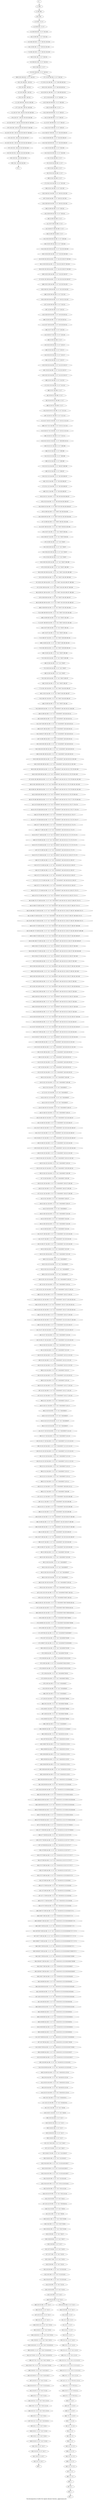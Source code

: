 digraph G {
graph [label="Tree-decomposition of width 6 for register allocator (function _sigprocmask_test)"]
0[label="0 | : "];
1[label="1 | 266 : "];
2[label="2 | 265 266 : "];
3[label="3 | 9 265 : 0 1 6 7 "];
4[label="4 | 9 264 265 : 0 1 6 7 "];
5[label="5 | 9 263 264 265 : 0 1 6 7 252 253 "];
6[label="6 | 9 262 263 265 : 0 1 6 7 250 251 252 253 "];
7[label="7 | 9 261 262 265 : 0 1 6 7 250 251 252 253 "];
8[label="8 | 9 260 261 265 : 0 1 6 7 250 251 "];
9[label="9 | 9 252 260 265 : 0 1 6 7 240 241 "];
10[label="10 | 252 259 260 : 240 241 "];
11[label="11 | 252 258 259 : 240 241 248 249 "];
12[label="12 | 252 257 258 : 240 241 244 245 248 249 "];
13[label="13 | 252 256 257 : 240 241 244 245 246 247 248 249 "];
14[label="14 | 252 255 256 : 240 241 244 245 246 247 248 249 "];
15[label="15 | 252 254 255 : 240 241 242 243 244 245 246 247 "];
16[label="16 | 252 253 254 : 240 241 242 243 244 245 "];
17[label="17 | 9 251 252 260 265 : 0 1 6 7 238 239 240 241 "];
18[label="18 | 9 250 251 260 265 : 0 1 6 7 238 239 240 241 "];
19[label="19 | 9 249 250 260 265 : 0 1 6 7 238 239 "];
20[label="20 | 9 248 249 260 265 : 0 1 6 7 236 237 "];
21[label="21 | 9 247 248 260 265 : 0 1 6 7 236 237 "];
22[label="22 | 9 246 247 260 265 : 0 1 6 7 234 235 236 237 "];
23[label="23 | 9 245 246 260 265 : 0 1 6 7 234 235 236 237 "];
24[label="24 | 9 244 245 260 265 : 0 1 6 7 234 235 "];
25[label="25 | 9 243 244 260 265 : 0 1 6 7 "];
26[label="26 | 9 242 243 244 260 : 0 1 6 7 "];
27[label="27 | 9 241 242 244 260 : 0 1 6 7 232 233 "];
28[label="28 | 9 240 241 244 260 : 0 1 6 7 230 231 232 233 "];
29[label="29 | 9 239 240 244 260 : 0 1 6 7 230 231 232 233 "];
30[label="30 | 9 238 239 244 260 : 0 1 6 7 230 231 "];
31[label="31 | 9 237 238 244 260 : 0 1 6 7 "];
32[label="32 | 9 236 237 238 244 260 : 0 1 6 7 "];
33[label="33 | 9 235 236 238 244 260 : 0 1 6 7 228 229 "];
34[label="34 | 9 234 235 238 244 260 : 0 1 6 7 224 225 228 229 "];
35[label="35 | 9 233 234 238 244 260 : 0 1 6 7 224 225 226 227 228 229 "];
36[label="36 | 9 232 233 238 244 260 : 0 1 6 7 224 225 226 227 228 229 "];
37[label="37 | 9 231 232 238 244 260 : 0 1 6 7 222 223 224 225 226 227 "];
38[label="38 | 9 230 231 238 244 260 : 0 1 6 7 222 223 224 225 "];
39[label="39 | 9 229 230 238 244 260 : 0 1 6 7 220 221 222 223 "];
40[label="40 | 9 228 229 244 260 : 0 1 6 7 218 219 220 221 "];
41[label="41 | 9 227 228 244 260 : 0 1 6 7 218 219 220 221 "];
42[label="42 | 9 226 227 244 260 : 0 1 6 7 218 219 "];
43[label="43 | 9 225 226 244 260 : 0 1 6 7 216 217 "];
44[label="44 | 9 224 225 244 260 : 0 1 6 7 216 217 "];
45[label="45 | 9 223 224 244 260 : 0 1 6 7 214 215 216 217 "];
46[label="46 | 9 222 223 244 260 : 0 1 6 7 214 215 216 217 "];
47[label="47 | 9 221 222 244 260 : 0 1 6 7 214 215 "];
48[label="48 | 9 220 221 244 260 : 0 1 6 7 "];
49[label="49 | 9 219 220 221 244 260 : 0 1 6 7 "];
50[label="50 | 9 218 219 221 244 260 : 0 1 6 7 212 213 "];
51[label="51 | 9 217 218 221 244 260 : 0 1 6 7 210 211 212 213 "];
52[label="52 | 9 216 217 221 244 260 : 0 1 6 7 210 211 212 213 "];
53[label="53 | 9 215 216 221 244 260 : 0 1 6 7 208 209 210 211 "];
54[label="54 | 9 214 215 244 260 : 0 1 6 7 208 209 "];
55[label="55 | 9 213 214 244 260 : 0 1 6 7 206 207 208 209 "];
56[label="56 | 9 212 213 244 260 : 0 1 6 7 202 203 206 207 "];
57[label="57 | 9 211 212 244 260 : 0 1 6 7 202 203 206 207 "];
58[label="58 | 9 210 211 244 260 : 0 1 6 7 202 203 204 205 206 207 "];
59[label="59 | 9 209 210 244 260 : 0 1 6 7 86 87 202 203 204 205 206 207 "];
60[label="60 | 9 208 209 244 260 : 0 1 6 7 86 87 200 201 202 203 204 205 "];
61[label="61 | 9 207 208 244 260 : 0 1 6 7 16 17 86 87 200 201 202 203 "];
62[label="62 | 9 206 207 244 260 : 0 1 6 7 16 17 86 87 200 201 "];
63[label="63 | 9 205 206 244 260 : 0 1 6 7 16 17 86 87 "];
64[label="64 | 9 204 205 206 244 260 : 0 1 6 7 16 17 86 87 "];
65[label="65 | 9 203 204 206 244 260 : 0 1 6 7 16 17 86 87 198 199 "];
66[label="66 | 9 202 203 206 244 260 : 0 1 6 7 16 17 86 87 194 195 198 199 "];
67[label="67 | 9 201 202 206 244 260 : 0 1 6 7 16 17 86 87 194 195 196 197 198 199 "];
68[label="68 | 9 200 201 206 244 260 : 0 1 6 7 16 17 86 87 194 195 196 197 198 199 "];
69[label="69 | 9 199 200 206 244 260 : 0 1 6 7 16 17 86 87 192 193 194 195 196 197 "];
70[label="70 | 9 198 199 206 244 260 : 0 1 6 7 16 17 86 87 192 193 194 195 "];
71[label="71 | 9 197 198 206 244 260 : 0 1 6 7 16 17 86 87 190 191 192 193 "];
72[label="72 | 9 196 197 244 260 : 0 1 6 7 16 17 86 87 188 189 190 191 "];
73[label="73 | 9 195 196 244 260 : 0 1 6 7 16 17 86 87 188 189 190 191 "];
74[label="74 | 9 194 195 244 260 : 0 1 6 7 16 17 86 87 188 189 "];
75[label="75 | 9 193 194 244 260 : 0 1 6 7 16 17 86 87 "];
76[label="76 | 9 192 193 244 260 : 0 1 6 7 16 17 86 87 186 187 "];
77[label="77 | 9 191 192 244 260 : 0 1 6 7 16 17 86 87 184 185 186 187 "];
78[label="78 | 9 190 191 244 260 : 0 1 6 7 16 17 86 87 184 185 186 187 "];
79[label="79 | 9 189 190 244 260 : 0 1 6 7 16 17 48 49 86 87 148 149 150 151 184 185 "];
80[label="80 | 9 188 189 244 260 : 0 1 6 7 16 17 48 49 86 87 148 149 150 151 "];
81[label="81 | 9 187 188 189 244 260 : 0 1 6 7 16 17 48 49 86 87 148 149 150 151 "];
82[label="82 | 9 186 187 189 244 260 : 0 1 6 7 16 17 48 49 86 87 148 149 150 151 "];
83[label="83 | 9 185 186 189 244 260 : 0 1 6 7 16 17 48 49 86 87 148 149 150 151 "];
84[label="84 | 9 184 185 186 189 244 260 : 0 1 6 7 16 17 48 49 86 87 148 149 150 151 "];
85[label="85 | 9 183 184 186 189 244 260 : 0 1 6 7 16 17 48 49 86 87 148 149 150 151 182 183 "];
86[label="86 | 9 182 183 186 189 244 260 : 0 1 6 7 16 17 48 49 86 87 148 149 150 151 178 179 182 183 "];
87[label="87 | 9 181 182 186 189 244 260 : 0 1 6 7 16 17 48 49 86 87 148 149 150 151 178 179 180 181 182 183 "];
88[label="88 | 9 180 181 186 189 244 260 : 0 1 6 7 16 17 48 49 86 87 148 149 150 151 178 179 180 181 182 183 "];
89[label="89 | 9 179 180 186 189 244 260 : 0 1 6 7 16 17 48 49 86 87 148 149 150 151 176 177 178 179 180 181 "];
90[label="90 | 9 178 179 186 189 244 260 : 0 1 6 7 16 17 48 49 86 87 148 149 150 151 176 177 178 179 "];
91[label="91 | 9 177 178 186 189 244 260 : 0 1 6 7 16 17 48 49 86 87 148 149 150 151 174 175 176 177 "];
92[label="92 | 9 176 177 189 244 260 : 0 1 6 7 16 17 48 49 86 87 148 149 150 151 172 173 174 175 "];
93[label="93 | 9 175 176 189 244 260 : 0 1 6 7 16 17 48 49 86 87 148 149 150 151 172 173 174 175 "];
94[label="94 | 9 174 175 189 244 260 : 0 1 6 7 16 17 48 49 86 87 148 149 150 151 156 157 172 173 "];
95[label="95 | 9 173 174 189 244 260 : 0 1 6 7 16 17 48 49 86 87 148 149 150 151 156 157 "];
96[label="96 | 9 172 173 189 244 260 : 0 1 6 7 16 17 48 49 86 87 148 149 150 151 156 157 "];
97[label="97 | 9 171 172 173 189 244 260 : 0 1 6 7 16 17 48 49 86 87 148 149 150 151 156 157 "];
98[label="98 | 9 170 171 173 189 244 260 : 0 1 6 7 16 17 48 49 86 87 148 149 150 151 156 157 170 171 "];
99[label="99 | 9 169 170 173 189 244 260 : 0 1 6 7 16 17 48 49 86 87 148 149 150 151 156 157 166 167 170 171 "];
100[label="100 | 9 168 169 173 189 244 260 : 0 1 6 7 16 17 48 49 86 87 148 149 150 151 156 157 166 167 168 169 170 171 "];
101[label="101 | 9 167 168 173 189 244 260 : 0 1 6 7 16 17 48 49 86 87 148 149 150 151 156 157 166 167 168 169 170 171 "];
102[label="102 | 9 166 167 173 189 244 260 : 0 1 6 7 16 17 48 49 86 87 148 149 150 151 156 157 164 165 166 167 168 169 "];
103[label="103 | 9 165 166 173 189 244 260 : 0 1 6 7 16 17 48 49 86 87 148 149 150 151 156 157 164 165 166 167 "];
104[label="104 | 9 164 165 173 189 244 260 : 0 1 6 7 16 17 48 49 86 87 148 149 150 151 156 157 162 163 164 165 "];
105[label="105 | 9 163 164 189 244 260 : 0 1 6 7 16 17 48 49 86 87 148 149 150 151 156 157 160 161 162 163 "];
106[label="106 | 9 162 163 189 244 260 : 0 1 6 7 16 17 48 49 86 87 148 149 150 151 156 157 160 161 162 163 "];
107[label="107 | 9 161 162 189 244 260 : 0 1 6 7 16 17 48 49 86 87 148 149 150 151 156 157 158 159 160 161 "];
108[label="108 | 9 160 161 189 244 260 : 0 1 6 7 16 17 48 49 86 87 148 149 150 151 156 157 158 159 "];
109[label="109 | 9 159 160 189 244 260 : 0 1 6 7 16 17 48 49 86 87 148 149 150 151 156 157 158 159 "];
110[label="110 | 9 158 159 189 244 260 : 0 1 6 7 16 17 48 49 86 87 148 149 150 151 154 155 156 157 158 159 "];
111[label="111 | 9 157 158 189 244 260 : 0 1 6 7 16 17 48 49 86 87 148 149 150 151 152 153 154 155 156 157 "];
112[label="112 | 9 156 157 189 244 260 : 0 1 6 7 16 17 48 49 86 87 148 149 150 151 152 153 154 155 "];
113[label="113 | 9 155 156 189 244 260 : 0 1 6 7 16 17 48 49 86 87 148 149 150 151 152 153 "];
114[label="114 | 9 154 155 244 260 : 0 1 6 7 16 17 48 49 86 87 148 149 150 151 "];
115[label="115 | 9 153 154 244 260 : 0 1 6 7 16 17 48 49 86 87 148 149 150 151 "];
116[label="116 | 9 152 153 244 260 : 0 1 6 7 16 17 48 49 86 87 148 149 "];
117[label="117 | 9 151 152 244 260 : 0 1 6 7 16 17 48 49 86 87 "];
118[label="118 | 9 150 151 152 244 260 : 0 1 6 7 16 17 48 49 86 87 "];
119[label="119 | 9 149 150 152 244 260 : 0 1 6 7 16 17 48 49 86 87 146 147 "];
120[label="120 | 9 148 149 152 244 260 : 0 1 6 7 16 17 48 49 86 87 142 143 146 147 "];
121[label="121 | 9 147 148 152 244 260 : 0 1 6 7 16 17 48 49 86 87 142 143 144 145 146 147 "];
122[label="122 | 9 146 147 152 244 260 : 0 1 6 7 16 17 48 49 86 87 142 143 144 145 146 147 "];
123[label="123 | 9 145 146 152 244 260 : 0 1 6 7 16 17 48 49 86 87 140 141 142 143 144 145 "];
124[label="124 | 9 144 145 152 244 260 : 0 1 6 7 16 17 48 49 86 87 140 141 142 143 "];
125[label="125 | 9 143 144 152 244 260 : 0 1 6 7 16 17 48 49 86 87 138 139 140 141 "];
126[label="126 | 9 142 143 244 260 : 0 1 6 7 16 17 48 49 86 87 136 137 138 139 "];
127[label="127 | 9 141 142 244 260 : 0 1 6 7 16 17 48 49 86 87 136 137 138 139 "];
128[label="128 | 9 140 141 244 260 : 0 1 6 7 16 17 48 49 86 87 136 137 "];
129[label="129 | 9 139 140 244 260 : 0 1 6 7 16 17 48 49 86 87 134 135 "];
130[label="130 | 9 138 139 244 260 : 0 1 6 7 16 17 48 49 86 87 134 135 "];
131[label="131 | 9 137 138 244 260 : 0 1 6 7 16 17 48 49 86 87 132 133 134 135 "];
132[label="132 | 9 136 137 244 260 : 0 1 6 7 16 17 48 49 86 87 132 133 134 135 "];
133[label="133 | 9 135 136 244 260 : 0 1 6 7 16 17 48 49 86 87 132 133 "];
134[label="134 | 9 134 135 244 260 : 0 1 6 7 16 17 48 49 86 87 "];
135[label="135 | 9 133 134 135 244 260 : 0 1 6 7 16 17 48 49 86 87 "];
136[label="136 | 9 132 133 135 244 260 : 0 1 6 7 16 17 48 49 86 87 130 131 "];
137[label="137 | 9 131 132 135 244 260 : 0 1 6 7 16 17 48 49 86 87 126 127 130 131 "];
138[label="138 | 9 130 131 135 244 260 : 0 1 6 7 16 17 48 49 86 87 126 127 128 129 130 131 "];
139[label="139 | 9 129 130 135 244 260 : 0 1 6 7 16 17 48 49 86 87 126 127 128 129 130 131 "];
140[label="140 | 9 128 129 135 244 260 : 0 1 6 7 16 17 48 49 86 87 124 125 126 127 128 129 "];
141[label="141 | 9 127 128 135 244 260 : 0 1 6 7 16 17 48 49 86 87 124 125 126 127 "];
142[label="142 | 9 126 127 135 244 260 : 0 1 6 7 16 17 48 49 86 87 122 123 124 125 "];
143[label="143 | 9 125 126 244 260 : 0 1 6 7 16 17 48 49 86 87 120 121 122 123 "];
144[label="144 | 9 124 125 244 260 : 0 1 6 7 16 17 48 49 86 87 120 121 122 123 "];
145[label="145 | 9 123 124 244 260 : 0 1 6 7 16 17 48 49 86 87 118 119 120 121 "];
146[label="146 | 9 122 123 244 260 : 0 1 6 7 16 17 48 49 86 87 116 117 118 119 "];
147[label="147 | 9 121 122 244 260 : 0 1 6 7 16 17 48 49 86 87 116 117 118 119 "];
148[label="148 | 9 120 121 244 260 : 0 1 6 7 16 17 48 49 86 87 116 117 "];
149[label="149 | 9 119 120 244 260 : 0 1 6 7 16 17 48 49 86 87 "];
150[label="150 | 9 118 119 120 244 260 : 0 1 6 7 16 17 48 49 86 87 "];
151[label="151 | 9 117 118 120 244 260 : 0 1 6 7 16 17 48 49 86 87 114 115 "];
152[label="152 | 9 116 117 120 244 260 : 0 1 6 7 16 17 48 49 86 87 112 113 114 115 "];
153[label="153 | 9 115 116 120 244 260 : 0 1 6 7 16 17 48 49 86 87 112 113 114 115 "];
154[label="154 | 9 114 115 120 244 260 : 0 1 6 7 16 17 48 49 86 87 110 111 112 113 "];
155[label="155 | 9 113 114 244 260 : 0 1 6 7 16 17 48 49 86 87 110 111 "];
156[label="156 | 9 112 113 244 260 : 0 1 6 7 16 17 48 49 86 87 108 109 110 111 "];
157[label="157 | 9 111 112 244 260 : 0 1 6 7 16 17 48 49 86 87 104 105 108 109 "];
158[label="158 | 9 110 111 244 260 : 0 1 6 7 16 17 48 49 86 87 104 105 108 109 "];
159[label="159 | 9 109 110 244 260 : 0 1 6 7 16 17 48 49 86 87 104 105 106 107 108 109 "];
160[label="160 | 9 108 109 244 260 : 0 1 6 7 16 17 48 49 86 87 104 105 106 107 108 109 "];
161[label="161 | 9 107 108 244 260 : 0 1 6 7 16 17 48 49 86 87 102 103 104 105 106 107 "];
162[label="162 | 9 106 107 244 260 : 0 1 6 7 16 17 48 49 86 87 102 103 104 105 "];
163[label="163 | 9 105 106 244 260 : 0 1 6 7 16 17 48 49 86 87 102 103 "];
164[label="164 | 9 104 105 244 260 : 0 1 6 7 16 17 48 49 86 87 "];
165[label="165 | 9 103 104 105 244 260 : 0 1 6 7 16 17 48 49 86 87 "];
166[label="166 | 9 102 103 105 244 260 : 0 1 6 7 16 17 48 49 86 87 100 101 "];
167[label="167 | 9 101 102 105 244 260 : 0 1 6 7 16 17 48 49 86 87 96 97 100 101 "];
168[label="168 | 9 100 101 105 244 260 : 0 1 6 7 16 17 48 49 86 87 96 97 98 99 100 101 "];
169[label="169 | 9 99 100 105 244 260 : 0 1 6 7 16 17 48 49 86 87 96 97 98 99 100 101 "];
170[label="170 | 9 98 99 105 244 260 : 0 1 6 7 16 17 48 49 86 87 94 95 96 97 98 99 "];
171[label="171 | 9 97 98 105 244 260 : 0 1 6 7 16 17 48 49 86 87 94 95 96 97 "];
172[label="172 | 9 96 97 105 244 260 : 0 1 6 7 16 17 48 49 86 87 92 93 94 95 "];
173[label="173 | 9 95 96 244 260 : 0 1 6 7 16 17 48 49 86 87 90 91 92 93 "];
174[label="174 | 9 94 95 244 260 : 0 1 6 7 16 17 48 49 86 87 90 91 92 93 "];
175[label="175 | 9 93 94 244 260 : 0 1 6 7 16 17 48 49 86 87 90 91 "];
176[label="176 | 9 92 93 244 260 : 0 1 6 7 16 17 48 49 86 87 "];
177[label="177 | 9 91 92 244 260 : 0 1 6 7 16 17 48 49 86 87 88 89 "];
178[label="178 | 9 90 91 244 260 : 0 1 6 7 16 17 48 49 86 87 88 89 "];
179[label="179 | 9 89 90 244 260 : 0 1 6 7 16 17 48 49 86 87 88 89 "];
180[label="180 | 9 88 89 244 260 : 0 1 6 7 16 17 48 49 50 51 52 53 86 87 "];
181[label="181 | 9 87 88 244 260 : 0 1 6 7 16 17 48 49 50 51 52 53 "];
182[label="182 | 9 86 87 88 244 260 : 0 1 6 7 16 17 48 49 50 51 52 53 "];
183[label="183 | 9 85 86 88 244 260 : 0 1 6 7 16 17 48 49 50 51 52 53 "];
184[label="184 | 9 84 85 88 244 260 : 0 1 6 7 16 17 48 49 50 51 52 53 "];
185[label="185 | 9 83 84 85 88 244 260 : 0 1 6 7 16 17 48 49 50 51 52 53 "];
186[label="186 | 9 82 83 85 88 244 260 : 0 1 6 7 16 17 48 49 50 51 52 53 84 85 "];
187[label="187 | 9 81 82 85 88 244 260 : 0 1 6 7 16 17 48 49 50 51 52 53 80 81 84 85 "];
188[label="188 | 9 80 81 85 88 244 260 : 0 1 6 7 16 17 48 49 50 51 52 53 80 81 82 83 84 85 "];
189[label="189 | 9 79 80 85 88 244 260 : 0 1 6 7 16 17 48 49 50 51 52 53 80 81 82 83 84 85 "];
190[label="190 | 9 78 79 85 88 244 260 : 0 1 6 7 16 17 48 49 50 51 52 53 78 79 80 81 82 83 "];
191[label="191 | 9 77 78 85 88 244 260 : 0 1 6 7 16 17 48 49 50 51 52 53 78 79 80 81 "];
192[label="192 | 9 76 77 85 88 244 260 : 0 1 6 7 16 17 48 49 50 51 52 53 76 77 78 79 "];
193[label="193 | 9 75 76 88 244 260 : 0 1 6 7 16 17 48 49 50 51 52 53 74 75 76 77 "];
194[label="194 | 9 74 75 88 244 260 : 0 1 6 7 16 17 48 49 50 51 52 53 74 75 76 77 "];
195[label="195 | 9 73 74 88 244 260 : 0 1 6 7 16 17 48 49 50 51 52 53 58 59 74 75 "];
196[label="196 | 9 72 73 88 244 260 : 0 1 6 7 16 17 48 49 50 51 52 53 58 59 "];
197[label="197 | 9 71 72 88 244 260 : 0 1 6 7 16 17 48 49 50 51 52 53 58 59 "];
198[label="198 | 9 70 71 72 88 244 260 : 0 1 6 7 16 17 48 49 50 51 52 53 58 59 "];
199[label="199 | 9 69 70 72 88 244 260 : 0 1 6 7 16 17 48 49 50 51 52 53 58 59 72 73 "];
200[label="200 | 9 68 69 72 88 244 260 : 0 1 6 7 16 17 48 49 50 51 52 53 58 59 68 69 72 73 "];
201[label="201 | 9 67 68 72 88 244 260 : 0 1 6 7 16 17 48 49 50 51 52 53 58 59 68 69 70 71 72 73 "];
202[label="202 | 9 66 67 72 88 244 260 : 0 1 6 7 16 17 48 49 50 51 52 53 58 59 68 69 70 71 72 73 "];
203[label="203 | 9 65 66 72 88 244 260 : 0 1 6 7 16 17 48 49 50 51 52 53 58 59 66 67 68 69 70 71 "];
204[label="204 | 9 64 65 72 88 244 260 : 0 1 6 7 16 17 48 49 50 51 52 53 58 59 66 67 68 69 "];
205[label="205 | 9 63 64 72 88 244 260 : 0 1 6 7 16 17 48 49 50 51 52 53 58 59 64 65 66 67 "];
206[label="206 | 9 62 63 88 244 260 : 0 1 6 7 16 17 48 49 50 51 52 53 58 59 62 63 64 65 "];
207[label="207 | 9 61 62 88 244 260 : 0 1 6 7 16 17 48 49 50 51 52 53 58 59 62 63 64 65 "];
208[label="208 | 9 60 61 88 244 260 : 0 1 6 7 16 17 48 49 50 51 52 53 58 59 60 61 62 63 "];
209[label="209 | 9 59 60 88 244 260 : 0 1 6 7 16 17 48 49 50 51 52 53 58 59 60 61 "];
210[label="210 | 9 58 59 88 244 260 : 0 1 6 7 16 17 48 49 50 51 52 53 58 59 60 61 "];
211[label="211 | 9 57 58 88 244 260 : 0 1 6 7 16 17 48 49 50 51 52 53 56 57 58 59 60 61 "];
212[label="212 | 9 56 57 88 244 260 : 0 1 6 7 16 17 48 49 50 51 52 53 54 55 56 57 58 59 "];
213[label="213 | 9 55 56 88 244 260 : 0 1 6 7 16 17 48 49 50 51 52 53 54 55 56 57 "];
214[label="214 | 9 54 55 88 244 260 : 0 1 6 7 16 17 48 49 50 51 52 53 54 55 "];
215[label="215 | 9 53 54 244 260 : 0 1 6 7 16 17 48 49 50 51 52 53 "];
216[label="216 | 9 52 53 244 260 : 0 1 6 7 16 17 48 49 50 51 52 53 "];
217[label="217 | 9 51 52 244 260 : 0 1 6 7 16 17 48 49 50 51 "];
218[label="218 | 9 50 51 244 260 : 0 1 6 7 16 17 48 49 "];
219[label="219 | 9 49 50 244 260 : 0 1 6 7 16 17 "];
220[label="220 | 9 48 49 50 260 : 0 1 6 7 16 17 "];
221[label="221 | 9 47 48 50 260 : 0 1 6 7 16 17 46 47 "];
222[label="222 | 9 46 47 50 260 : 0 1 6 7 16 17 42 43 46 47 "];
223[label="223 | 9 45 46 50 260 : 0 1 6 7 16 17 42 43 44 45 46 47 "];
224[label="224 | 9 44 45 50 260 : 0 1 6 7 16 17 42 43 44 45 46 47 "];
225[label="225 | 9 43 44 50 260 : 0 1 6 7 16 17 40 41 42 43 44 45 "];
226[label="226 | 9 42 43 50 260 : 0 1 6 7 16 17 40 41 42 43 "];
227[label="227 | 9 41 42 50 260 : 0 1 6 7 16 17 38 39 40 41 "];
228[label="228 | 9 40 41 260 : 0 1 6 7 16 17 36 37 38 39 "];
229[label="229 | 9 39 40 260 : 0 1 6 7 16 17 36 37 38 39 "];
230[label="230 | 9 38 39 260 : 0 1 6 7 16 17 36 37 "];
231[label="231 | 9 37 38 260 : 0 1 6 7 16 17 34 35 "];
232[label="232 | 9 36 37 260 : 0 1 6 7 16 17 34 35 "];
233[label="233 | 9 35 36 260 : 0 1 6 7 16 17 32 33 34 35 "];
234[label="234 | 9 34 35 260 : 0 1 6 7 16 17 32 33 34 35 "];
235[label="235 | 9 33 34 260 : 0 1 6 7 16 17 32 33 "];
236[label="236 | 9 32 33 260 : 0 1 6 7 16 17 "];
237[label="237 | 9 31 32 33 : 0 1 6 7 16 17 "];
238[label="238 | 9 30 31 33 : 0 1 6 7 16 17 30 31 "];
239[label="239 | 9 29 30 33 : 0 1 6 7 16 17 26 27 30 31 "];
240[label="240 | 9 28 29 33 : 0 1 6 7 16 17 26 27 28 29 30 31 "];
241[label="241 | 9 27 28 33 : 0 1 6 7 16 17 26 27 28 29 30 31 "];
242[label="242 | 9 26 27 33 : 0 1 6 7 16 17 24 25 26 27 28 29 "];
243[label="243 | 9 25 26 33 : 0 1 6 7 16 17 24 25 26 27 "];
244[label="244 | 9 24 25 33 : 0 1 6 7 16 17 22 23 24 25 "];
245[label="245 | 9 23 24 : 0 1 6 7 16 17 20 21 22 23 "];
246[label="246 | 9 22 23 : 0 1 6 7 16 17 20 21 22 23 "];
247[label="247 | 9 21 22 : 0 1 6 7 16 17 18 19 20 21 "];
248[label="248 | 9 20 21 : 0 1 6 7 16 17 18 19 "];
249[label="249 | 9 19 20 : 0 1 6 7 16 17 18 19 "];
250[label="250 | 9 18 19 : 0 1 6 7 16 17 "];
251[label="251 | 9 17 260 : 0 1 6 7 "];
252[label="252 | 9 16 17 : 0 1 6 7 "];
253[label="253 | 9 15 16 : 0 1 6 7 14 15 "];
254[label="254 | 9 14 15 : 0 1 6 7 10 11 14 15 "];
255[label="255 | 9 13 14 : 0 1 6 7 10 11 12 13 14 15 "];
256[label="256 | 9 12 13 : 0 1 6 7 10 11 12 13 14 15 "];
257[label="257 | 9 11 12 : 0 1 6 7 8 9 10 11 12 13 "];
258[label="258 | 9 10 11 : 0 1 6 7 8 9 10 11 "];
259[label="259 | 8 9 : 0 1 4 5 6 7 "];
260[label="260 | 7 8 : 0 1 4 5 6 7 "];
261[label="261 | 6 7 : 0 1 4 5 "];
262[label="262 | 5 6 : 0 1 "];
263[label="263 | 4 5 : 0 1 2 3 "];
264[label="264 | 3 4 : 0 1 2 3 "];
265[label="265 | 2 3 : 0 1 2 3 "];
266[label="266 | 1 2 : 0 1 "];
267[label="267 | 0 1 : "];
268[label="268 | 9 252 260 265 : 0 1 6 7 240 241 "];
269[label="269 | 9 32 33 260 : 0 1 6 7 16 17 "];
270[label="270 | 9 32 33 260 : 0 1 6 7 16 17 "];
271[label="271 | 9 252 260 265 : 0 1 6 7 240 241 "];
272[label="272 | : "];
273[label="273 | 252 254 : 240 241 242 243 244 245 "];
274[label="274 | 252 255 : 240 241 244 245 246 247 "];
275[label="275 | 252 256 : 240 241 244 245 246 247 248 249 "];
276[label="276 | 252 257 : 240 241 244 245 248 249 "];
277[label="277 | 252 258 : 240 241 248 249 "];
278[label="278 | 252 259 : 240 241 "];
279[label="279 | 252 260 : 240 241 "];
280[label="280 | : "];
281[label="281 | 9 19 : 0 1 6 7 16 17 "];
282[label="282 | 9 20 : 0 1 6 7 16 17 18 19 "];
283[label="283 | 9 21 : 0 1 6 7 16 17 18 19 "];
284[label="284 | 9 22 : 0 1 6 7 16 17 20 21 "];
285[label="285 | 9 23 : 0 1 6 7 16 17 20 21 22 23 "];
286[label="286 | 9 24 : 0 1 6 7 16 17 22 23 "];
287[label="287 | 9 25 33 : 0 1 6 7 16 17 24 25 "];
288[label="288 | 9 26 33 : 0 1 6 7 16 17 24 25 26 27 "];
289[label="289 | 9 27 33 : 0 1 6 7 16 17 26 27 28 29 "];
290[label="290 | 9 28 33 : 0 1 6 7 16 17 26 27 28 29 30 31 "];
291[label="291 | 9 29 33 : 0 1 6 7 16 17 26 27 30 31 "];
292[label="292 | 9 30 33 : 0 1 6 7 16 17 30 31 "];
293[label="293 | 9 31 33 : 0 1 6 7 16 17 "];
294[label="294 | 9 32 33 : 0 1 6 7 16 17 "];
295[label="295 | : "];
296[label="296 | 1 : "];
297[label="297 | 2 : 0 1 "];
298[label="298 | 3 : 0 1 2 3 "];
299[label="299 | 4 : 0 1 2 3 "];
300[label="300 | 5 : 0 1 "];
301[label="301 | 6 : 0 1 "];
302[label="302 | 7 : 0 1 4 5 "];
303[label="303 | 8 : 0 1 4 5 6 7 "];
304[label="304 | 9 : 0 1 6 7 "];
305[label="305 | 9 11 : 0 1 6 7 8 9 10 11 "];
306[label="306 | 9 12 : 0 1 6 7 10 11 12 13 "];
307[label="307 | 9 13 : 0 1 6 7 10 11 12 13 14 15 "];
308[label="308 | 9 14 : 0 1 6 7 10 11 14 15 "];
309[label="309 | 9 15 : 0 1 6 7 14 15 "];
310[label="310 | 9 16 : 0 1 6 7 "];
311[label="311 | 9 17 : 0 1 6 7 "];
312[label="312 | 9 260 : 0 1 6 7 "];
313[label="313 | 9 33 260 : 0 1 6 7 16 17 "];
314[label="314 | 9 34 260 : 0 1 6 7 16 17 32 33 "];
315[label="315 | 9 35 260 : 0 1 6 7 16 17 32 33 34 35 "];
316[label="316 | 9 36 260 : 0 1 6 7 16 17 34 35 "];
317[label="317 | 9 37 260 : 0 1 6 7 16 17 34 35 "];
318[label="318 | 9 38 260 : 0 1 6 7 16 17 "];
319[label="319 | 9 39 260 : 0 1 6 7 16 17 36 37 "];
320[label="320 | 9 40 260 : 0 1 6 7 16 17 36 37 38 39 "];
321[label="321 | 9 41 260 : 0 1 6 7 16 17 38 39 "];
322[label="322 | 9 42 50 260 : 0 1 6 7 16 17 40 41 "];
323[label="323 | 9 43 50 260 : 0 1 6 7 16 17 40 41 42 43 "];
324[label="324 | 9 44 50 260 : 0 1 6 7 16 17 42 43 44 45 "];
325[label="325 | 9 45 50 260 : 0 1 6 7 16 17 42 43 44 45 46 47 "];
326[label="326 | 9 46 50 260 : 0 1 6 7 16 17 42 43 46 47 "];
327[label="327 | 9 47 50 260 : 0 1 6 7 16 17 46 47 "];
328[label="328 | 9 48 50 260 : 0 1 6 7 16 17 "];
329[label="329 | 9 49 50 260 : 0 1 6 7 16 17 "];
330[label="330 | 9 50 244 260 : 0 1 6 7 16 17 "];
331[label="331 | 9 51 244 260 : 0 1 6 7 16 17 48 49 "];
332[label="332 | 9 52 244 260 : 0 1 6 7 16 17 48 49 50 51 "];
333[label="333 | 9 53 244 260 : 0 1 6 7 16 17 48 49 50 51 52 53 "];
334[label="334 | 9 54 244 260 : 0 1 6 7 16 17 48 49 50 51 52 53 "];
335[label="335 | 9 55 88 244 260 : 0 1 6 7 16 17 48 49 50 51 52 53 54 55 "];
336[label="336 | 9 56 88 244 260 : 0 1 6 7 16 17 48 49 50 51 52 53 54 55 56 57 "];
337[label="337 | 9 57 88 244 260 : 0 1 6 7 16 17 48 49 50 51 52 53 56 57 58 59 "];
338[label="338 | 9 58 88 244 260 : 0 1 6 7 16 17 48 49 50 51 52 53 58 59 60 61 "];
339[label="339 | 9 59 88 244 260 : 0 1 6 7 16 17 48 49 50 51 52 53 58 59 60 61 "];
340[label="340 | 9 60 88 244 260 : 0 1 6 7 16 17 48 49 50 51 52 53 58 59 60 61 "];
341[label="341 | 9 61 88 244 260 : 0 1 6 7 16 17 48 49 50 51 52 53 58 59 62 63 "];
342[label="342 | 9 62 88 244 260 : 0 1 6 7 16 17 48 49 50 51 52 53 58 59 62 63 64 65 "];
343[label="343 | 9 63 88 244 260 : 0 1 6 7 16 17 48 49 50 51 52 53 58 59 64 65 "];
344[label="344 | 9 64 72 88 244 260 : 0 1 6 7 16 17 48 49 50 51 52 53 58 59 66 67 "];
345[label="345 | 9 65 72 88 244 260 : 0 1 6 7 16 17 48 49 50 51 52 53 58 59 66 67 68 69 "];
346[label="346 | 9 66 72 88 244 260 : 0 1 6 7 16 17 48 49 50 51 52 53 58 59 68 69 70 71 "];
347[label="347 | 9 67 72 88 244 260 : 0 1 6 7 16 17 48 49 50 51 52 53 58 59 68 69 70 71 72 73 "];
348[label="348 | 9 68 72 88 244 260 : 0 1 6 7 16 17 48 49 50 51 52 53 58 59 68 69 72 73 "];
349[label="349 | 9 69 72 88 244 260 : 0 1 6 7 16 17 48 49 50 51 52 53 58 59 72 73 "];
350[label="350 | 9 70 72 88 244 260 : 0 1 6 7 16 17 48 49 50 51 52 53 58 59 "];
351[label="351 | 9 72 88 244 260 : 0 1 6 7 16 17 48 49 50 51 52 53 58 59 "];
352[label="352 | 9 73 88 244 260 : 0 1 6 7 16 17 48 49 50 51 52 53 58 59 "];
353[label="353 | 9 74 88 244 260 : 0 1 6 7 16 17 48 49 50 51 52 53 74 75 "];
354[label="354 | 9 75 88 244 260 : 0 1 6 7 16 17 48 49 50 51 52 53 74 75 76 77 "];
355[label="355 | 9 76 88 244 260 : 0 1 6 7 16 17 48 49 50 51 52 53 76 77 "];
356[label="356 | 9 77 85 88 244 260 : 0 1 6 7 16 17 48 49 50 51 52 53 78 79 "];
357[label="357 | 9 78 85 88 244 260 : 0 1 6 7 16 17 48 49 50 51 52 53 78 79 80 81 "];
358[label="358 | 9 79 85 88 244 260 : 0 1 6 7 16 17 48 49 50 51 52 53 80 81 82 83 "];
359[label="359 | 9 80 85 88 244 260 : 0 1 6 7 16 17 48 49 50 51 52 53 80 81 82 83 84 85 "];
360[label="360 | 9 81 85 88 244 260 : 0 1 6 7 16 17 48 49 50 51 52 53 80 81 84 85 "];
361[label="361 | 9 82 85 88 244 260 : 0 1 6 7 16 17 48 49 50 51 52 53 84 85 "];
362[label="362 | 9 83 85 88 244 260 : 0 1 6 7 16 17 48 49 50 51 52 53 "];
363[label="363 | 9 85 88 244 260 : 0 1 6 7 16 17 48 49 50 51 52 53 "];
364[label="364 | 9 86 88 244 260 : 0 1 6 7 16 17 48 49 50 51 52 53 "];
365[label="365 | 9 88 244 260 : 0 1 6 7 16 17 48 49 50 51 52 53 "];
366[label="366 | 9 89 244 260 : 0 1 6 7 16 17 48 49 86 87 "];
367[label="367 | 9 90 244 260 : 0 1 6 7 16 17 48 49 86 87 88 89 "];
368[label="368 | 9 91 244 260 : 0 1 6 7 16 17 48 49 86 87 88 89 "];
369[label="369 | 9 92 244 260 : 0 1 6 7 16 17 48 49 86 87 "];
370[label="370 | 9 93 244 260 : 0 1 6 7 16 17 48 49 86 87 "];
371[label="371 | 9 94 244 260 : 0 1 6 7 16 17 48 49 86 87 90 91 "];
372[label="372 | 9 95 244 260 : 0 1 6 7 16 17 48 49 86 87 90 91 92 93 "];
373[label="373 | 9 96 244 260 : 0 1 6 7 16 17 48 49 86 87 92 93 "];
374[label="374 | 9 97 105 244 260 : 0 1 6 7 16 17 48 49 86 87 94 95 "];
375[label="375 | 9 98 105 244 260 : 0 1 6 7 16 17 48 49 86 87 94 95 96 97 "];
376[label="376 | 9 99 105 244 260 : 0 1 6 7 16 17 48 49 86 87 96 97 98 99 "];
377[label="377 | 9 100 105 244 260 : 0 1 6 7 16 17 48 49 86 87 96 97 98 99 100 101 "];
378[label="378 | 9 101 105 244 260 : 0 1 6 7 16 17 48 49 86 87 96 97 100 101 "];
379[label="379 | 9 102 105 244 260 : 0 1 6 7 16 17 48 49 86 87 100 101 "];
380[label="380 | 9 103 105 244 260 : 0 1 6 7 16 17 48 49 86 87 "];
381[label="381 | 9 105 244 260 : 0 1 6 7 16 17 48 49 86 87 "];
382[label="382 | 9 106 244 260 : 0 1 6 7 16 17 48 49 86 87 102 103 "];
383[label="383 | 9 107 244 260 : 0 1 6 7 16 17 48 49 86 87 102 103 104 105 "];
384[label="384 | 9 108 244 260 : 0 1 6 7 16 17 48 49 86 87 104 105 106 107 "];
385[label="385 | 9 109 244 260 : 0 1 6 7 16 17 48 49 86 87 104 105 106 107 108 109 "];
386[label="386 | 9 110 244 260 : 0 1 6 7 16 17 48 49 86 87 104 105 108 109 "];
387[label="387 | 9 111 244 260 : 0 1 6 7 16 17 48 49 86 87 104 105 108 109 "];
388[label="388 | 9 112 244 260 : 0 1 6 7 16 17 48 49 86 87 108 109 "];
389[label="389 | 9 113 244 260 : 0 1 6 7 16 17 48 49 86 87 110 111 "];
390[label="390 | 9 114 244 260 : 0 1 6 7 16 17 48 49 86 87 110 111 "];
391[label="391 | 9 115 120 244 260 : 0 1 6 7 16 17 48 49 86 87 112 113 "];
392[label="392 | 9 116 120 244 260 : 0 1 6 7 16 17 48 49 86 87 112 113 114 115 "];
393[label="393 | 9 117 120 244 260 : 0 1 6 7 16 17 48 49 86 87 114 115 "];
394[label="394 | 9 118 120 244 260 : 0 1 6 7 16 17 48 49 86 87 "];
395[label="395 | 9 120 244 260 : 0 1 6 7 16 17 48 49 86 87 "];
396[label="396 | 9 121 244 260 : 0 1 6 7 16 17 48 49 86 87 116 117 "];
397[label="397 | 9 122 244 260 : 0 1 6 7 16 17 48 49 86 87 116 117 118 119 "];
398[label="398 | 9 123 244 260 : 0 1 6 7 16 17 48 49 86 87 118 119 "];
399[label="399 | 9 124 244 260 : 0 1 6 7 16 17 48 49 86 87 120 121 "];
400[label="400 | 9 125 244 260 : 0 1 6 7 16 17 48 49 86 87 120 121 122 123 "];
401[label="401 | 9 126 244 260 : 0 1 6 7 16 17 48 49 86 87 122 123 "];
402[label="402 | 9 127 135 244 260 : 0 1 6 7 16 17 48 49 86 87 124 125 "];
403[label="403 | 9 128 135 244 260 : 0 1 6 7 16 17 48 49 86 87 124 125 126 127 "];
404[label="404 | 9 129 135 244 260 : 0 1 6 7 16 17 48 49 86 87 126 127 128 129 "];
405[label="405 | 9 130 135 244 260 : 0 1 6 7 16 17 48 49 86 87 126 127 128 129 130 131 "];
406[label="406 | 9 131 135 244 260 : 0 1 6 7 16 17 48 49 86 87 126 127 130 131 "];
407[label="407 | 9 132 135 244 260 : 0 1 6 7 16 17 48 49 86 87 130 131 "];
408[label="408 | 9 133 135 244 260 : 0 1 6 7 16 17 48 49 86 87 "];
409[label="409 | 9 135 244 260 : 0 1 6 7 16 17 48 49 86 87 "];
410[label="410 | 9 136 244 260 : 0 1 6 7 16 17 48 49 86 87 132 133 "];
411[label="411 | 9 137 244 260 : 0 1 6 7 16 17 48 49 86 87 132 133 134 135 "];
412[label="412 | 9 138 244 260 : 0 1 6 7 16 17 48 49 86 87 134 135 "];
413[label="413 | 9 139 244 260 : 0 1 6 7 16 17 48 49 86 87 134 135 "];
414[label="414 | 9 140 244 260 : 0 1 6 7 16 17 48 49 86 87 "];
415[label="415 | 9 141 244 260 : 0 1 6 7 16 17 48 49 86 87 136 137 "];
416[label="416 | 9 142 244 260 : 0 1 6 7 16 17 48 49 86 87 136 137 138 139 "];
417[label="417 | 9 143 244 260 : 0 1 6 7 16 17 48 49 86 87 138 139 "];
418[label="418 | 9 144 152 244 260 : 0 1 6 7 16 17 48 49 86 87 140 141 "];
419[label="419 | 9 145 152 244 260 : 0 1 6 7 16 17 48 49 86 87 140 141 142 143 "];
420[label="420 | 9 146 152 244 260 : 0 1 6 7 16 17 48 49 86 87 142 143 144 145 "];
421[label="421 | 9 147 152 244 260 : 0 1 6 7 16 17 48 49 86 87 142 143 144 145 146 147 "];
422[label="422 | 9 148 152 244 260 : 0 1 6 7 16 17 48 49 86 87 142 143 146 147 "];
423[label="423 | 9 149 152 244 260 : 0 1 6 7 16 17 48 49 86 87 146 147 "];
424[label="424 | 9 150 152 244 260 : 0 1 6 7 16 17 48 49 86 87 "];
425[label="425 | 9 152 244 260 : 0 1 6 7 16 17 48 49 86 87 "];
426[label="426 | 9 153 244 260 : 0 1 6 7 16 17 48 49 86 87 148 149 "];
427[label="427 | 9 154 244 260 : 0 1 6 7 16 17 48 49 86 87 148 149 150 151 "];
428[label="428 | 9 155 244 260 : 0 1 6 7 16 17 48 49 86 87 148 149 150 151 "];
429[label="429 | 9 156 189 244 260 : 0 1 6 7 16 17 48 49 86 87 148 149 150 151 152 153 "];
430[label="430 | 9 157 189 244 260 : 0 1 6 7 16 17 48 49 86 87 148 149 150 151 152 153 154 155 "];
431[label="431 | 9 158 189 244 260 : 0 1 6 7 16 17 48 49 86 87 148 149 150 151 154 155 156 157 "];
432[label="432 | 9 159 189 244 260 : 0 1 6 7 16 17 48 49 86 87 148 149 150 151 156 157 158 159 "];
433[label="433 | 9 160 189 244 260 : 0 1 6 7 16 17 48 49 86 87 148 149 150 151 156 157 158 159 "];
434[label="434 | 9 161 189 244 260 : 0 1 6 7 16 17 48 49 86 87 148 149 150 151 156 157 158 159 "];
435[label="435 | 9 162 189 244 260 : 0 1 6 7 16 17 48 49 86 87 148 149 150 151 156 157 160 161 "];
436[label="436 | 9 163 189 244 260 : 0 1 6 7 16 17 48 49 86 87 148 149 150 151 156 157 160 161 162 163 "];
437[label="437 | 9 164 189 244 260 : 0 1 6 7 16 17 48 49 86 87 148 149 150 151 156 157 162 163 "];
438[label="438 | 9 165 173 189 244 260 : 0 1 6 7 16 17 48 49 86 87 148 149 150 151 156 157 164 165 "];
439[label="439 | 9 166 173 189 244 260 : 0 1 6 7 16 17 48 49 86 87 148 149 150 151 156 157 164 165 166 167 "];
440[label="440 | 9 167 173 189 244 260 : 0 1 6 7 16 17 48 49 86 87 148 149 150 151 156 157 166 167 168 169 "];
441[label="441 | 9 168 173 189 244 260 : 0 1 6 7 16 17 48 49 86 87 148 149 150 151 156 157 166 167 168 169 170 171 "];
442[label="442 | 9 169 173 189 244 260 : 0 1 6 7 16 17 48 49 86 87 148 149 150 151 156 157 166 167 170 171 "];
443[label="443 | 9 170 173 189 244 260 : 0 1 6 7 16 17 48 49 86 87 148 149 150 151 156 157 170 171 "];
444[label="444 | 9 171 173 189 244 260 : 0 1 6 7 16 17 48 49 86 87 148 149 150 151 156 157 "];
445[label="445 | 9 173 189 244 260 : 0 1 6 7 16 17 48 49 86 87 148 149 150 151 156 157 "];
446[label="446 | 9 174 189 244 260 : 0 1 6 7 16 17 48 49 86 87 148 149 150 151 156 157 "];
447[label="447 | 9 175 189 244 260 : 0 1 6 7 16 17 48 49 86 87 148 149 150 151 172 173 "];
448[label="448 | 9 176 189 244 260 : 0 1 6 7 16 17 48 49 86 87 148 149 150 151 172 173 174 175 "];
449[label="449 | 9 177 189 244 260 : 0 1 6 7 16 17 48 49 86 87 148 149 150 151 174 175 "];
450[label="450 | 9 178 186 189 244 260 : 0 1 6 7 16 17 48 49 86 87 148 149 150 151 176 177 "];
451[label="451 | 9 179 186 189 244 260 : 0 1 6 7 16 17 48 49 86 87 148 149 150 151 176 177 178 179 "];
452[label="452 | 9 180 186 189 244 260 : 0 1 6 7 16 17 48 49 86 87 148 149 150 151 178 179 180 181 "];
453[label="453 | 9 181 186 189 244 260 : 0 1 6 7 16 17 48 49 86 87 148 149 150 151 178 179 180 181 182 183 "];
454[label="454 | 9 182 186 189 244 260 : 0 1 6 7 16 17 48 49 86 87 148 149 150 151 178 179 182 183 "];
455[label="455 | 9 183 186 189 244 260 : 0 1 6 7 16 17 48 49 86 87 148 149 150 151 182 183 "];
456[label="456 | 9 184 186 189 244 260 : 0 1 6 7 16 17 48 49 86 87 148 149 150 151 "];
457[label="457 | 9 186 189 244 260 : 0 1 6 7 16 17 48 49 86 87 148 149 150 151 "];
458[label="458 | 9 187 189 244 260 : 0 1 6 7 16 17 48 49 86 87 148 149 150 151 "];
459[label="459 | 9 189 244 260 : 0 1 6 7 16 17 48 49 86 87 148 149 150 151 "];
460[label="460 | 9 190 244 260 : 0 1 6 7 16 17 86 87 184 185 "];
461[label="461 | 9 191 244 260 : 0 1 6 7 16 17 86 87 184 185 186 187 "];
462[label="462 | 9 192 244 260 : 0 1 6 7 16 17 86 87 186 187 "];
463[label="463 | 9 193 244 260 : 0 1 6 7 16 17 86 87 "];
464[label="464 | 9 194 244 260 : 0 1 6 7 16 17 86 87 "];
465[label="465 | 9 195 244 260 : 0 1 6 7 16 17 86 87 188 189 "];
466[label="466 | 9 196 244 260 : 0 1 6 7 16 17 86 87 188 189 190 191 "];
467[label="467 | 9 197 244 260 : 0 1 6 7 16 17 86 87 190 191 "];
468[label="468 | 9 198 206 244 260 : 0 1 6 7 16 17 86 87 192 193 "];
469[label="469 | 9 199 206 244 260 : 0 1 6 7 16 17 86 87 192 193 194 195 "];
470[label="470 | 9 200 206 244 260 : 0 1 6 7 16 17 86 87 194 195 196 197 "];
471[label="471 | 9 201 206 244 260 : 0 1 6 7 16 17 86 87 194 195 196 197 198 199 "];
472[label="472 | 9 202 206 244 260 : 0 1 6 7 16 17 86 87 194 195 198 199 "];
473[label="473 | 9 203 206 244 260 : 0 1 6 7 16 17 86 87 198 199 "];
474[label="474 | 9 204 206 244 260 : 0 1 6 7 16 17 86 87 "];
475[label="475 | 9 206 244 260 : 0 1 6 7 16 17 86 87 "];
476[label="476 | 9 207 244 260 : 0 1 6 7 16 17 86 87 200 201 "];
477[label="477 | 9 208 244 260 : 0 1 6 7 86 87 200 201 202 203 "];
478[label="478 | 9 209 244 260 : 0 1 6 7 86 87 202 203 204 205 "];
479[label="479 | 9 210 244 260 : 0 1 6 7 202 203 204 205 206 207 "];
480[label="480 | 9 211 244 260 : 0 1 6 7 202 203 206 207 "];
481[label="481 | 9 212 244 260 : 0 1 6 7 202 203 206 207 "];
482[label="482 | 9 213 244 260 : 0 1 6 7 206 207 "];
483[label="483 | 9 214 244 260 : 0 1 6 7 208 209 "];
484[label="484 | 9 215 244 260 : 0 1 6 7 208 209 "];
485[label="485 | 9 216 221 244 260 : 0 1 6 7 210 211 "];
486[label="486 | 9 217 221 244 260 : 0 1 6 7 210 211 212 213 "];
487[label="487 | 9 218 221 244 260 : 0 1 6 7 212 213 "];
488[label="488 | 9 219 221 244 260 : 0 1 6 7 "];
489[label="489 | 9 221 244 260 : 0 1 6 7 "];
490[label="490 | 9 222 244 260 : 0 1 6 7 214 215 "];
491[label="491 | 9 223 244 260 : 0 1 6 7 214 215 216 217 "];
492[label="492 | 9 224 244 260 : 0 1 6 7 216 217 "];
493[label="493 | 9 225 244 260 : 0 1 6 7 216 217 "];
494[label="494 | 9 226 244 260 : 0 1 6 7 "];
495[label="495 | 9 227 244 260 : 0 1 6 7 218 219 "];
496[label="496 | 9 228 244 260 : 0 1 6 7 218 219 220 221 "];
497[label="497 | 9 229 244 260 : 0 1 6 7 220 221 "];
498[label="498 | 9 230 238 244 260 : 0 1 6 7 222 223 "];
499[label="499 | 9 231 238 244 260 : 0 1 6 7 222 223 224 225 "];
500[label="500 | 9 232 238 244 260 : 0 1 6 7 224 225 226 227 "];
501[label="501 | 9 233 238 244 260 : 0 1 6 7 224 225 226 227 228 229 "];
502[label="502 | 9 234 238 244 260 : 0 1 6 7 224 225 228 229 "];
503[label="503 | 9 235 238 244 260 : 0 1 6 7 228 229 "];
504[label="504 | 9 236 238 244 260 : 0 1 6 7 "];
505[label="505 | 9 238 244 260 : 0 1 6 7 "];
506[label="506 | 9 239 244 260 : 0 1 6 7 230 231 "];
507[label="507 | 9 240 244 260 : 0 1 6 7 230 231 232 233 "];
508[label="508 | 9 241 244 260 : 0 1 6 7 232 233 "];
509[label="509 | 9 242 244 260 : 0 1 6 7 "];
510[label="510 | 9 243 244 260 : 0 1 6 7 "];
511[label="511 | 9 244 260 265 : 0 1 6 7 "];
512[label="512 | 9 245 260 265 : 0 1 6 7 234 235 "];
513[label="513 | 9 246 260 265 : 0 1 6 7 234 235 236 237 "];
514[label="514 | 9 247 260 265 : 0 1 6 7 236 237 "];
515[label="515 | 9 248 260 265 : 0 1 6 7 236 237 "];
516[label="516 | 9 249 260 265 : 0 1 6 7 "];
517[label="517 | 9 250 260 265 : 0 1 6 7 238 239 "];
518[label="518 | 9 251 260 265 : 0 1 6 7 238 239 240 241 "];
519[label="519 | 9 260 265 : 0 1 6 7 "];
520[label="520 | 9 261 265 : 0 1 6 7 250 251 "];
521[label="521 | 9 262 265 : 0 1 6 7 250 251 252 253 "];
522[label="522 | 9 263 265 : 0 1 6 7 252 253 "];
523[label="523 | 265 : "];
524[label="524 | 252 260 265 : 240 241 "];
525[label="525 | 253 254 : 242 243 244 245 "];
526[label="526 | 254 : 242 243 244 245 "];
527[label="527 | 9 229 238 244 260 : 0 1 6 7 220 221 "];
528[label="528 | 9 215 221 244 260 : 0 1 6 7 208 209 "];
529[label="529 | 9 197 206 244 260 : 0 1 6 7 16 17 86 87 190 191 "];
530[label="530 | 9 177 186 189 244 260 : 0 1 6 7 16 17 48 49 86 87 148 149 150 151 174 175 "];
531[label="531 | 9 164 173 189 244 260 : 0 1 6 7 16 17 48 49 86 87 148 149 150 151 156 157 162 163 "];
532[label="532 | 9 155 189 244 260 : 0 1 6 7 16 17 48 49 86 87 148 149 150 151 "];
533[label="533 | 9 143 152 244 260 : 0 1 6 7 16 17 48 49 86 87 138 139 "];
534[label="534 | 9 126 135 244 260 : 0 1 6 7 16 17 48 49 86 87 122 123 "];
535[label="535 | 9 114 120 244 260 : 0 1 6 7 16 17 48 49 86 87 110 111 "];
536[label="536 | 9 96 105 244 260 : 0 1 6 7 16 17 48 49 86 87 92 93 "];
537[label="537 | 9 76 85 88 244 260 : 0 1 6 7 16 17 48 49 50 51 52 53 76 77 "];
538[label="538 | 9 63 72 88 244 260 : 0 1 6 7 16 17 48 49 50 51 52 53 58 59 64 65 "];
539[label="539 | 9 54 88 244 260 : 0 1 6 7 16 17 48 49 50 51 52 53 "];
540[label="540 | 9 41 50 260 : 0 1 6 7 16 17 38 39 "];
541[label="541 | 9 24 33 : 0 1 6 7 16 17 22 23 "];
542[label="542 | 18 19 : 0 1 16 17 "];
543[label="543 | 19 : 0 1 16 17 "];
544[label="544 | 9 33 260 : 0 1 6 7 16 17 "];
545[label="545 | 9 11 : 0 1 6 7 8 9 10 11 "];
546[label="546 | 1 : "];
0->1 ;
1->2 ;
3->4 ;
4->5 ;
31->32 ;
48->49 ;
63->64 ;
80->81 ;
83->84 ;
96->97 ;
117->118 ;
134->135 ;
149->150 ;
164->165 ;
181->182 ;
184->185 ;
197->198 ;
9->268 ;
236->269 ;
236->270 ;
271->17 ;
9->271 ;
273->16 ;
15->273 ;
274->15 ;
14->274 ;
275->14 ;
13->275 ;
276->13 ;
12->276 ;
277->12 ;
11->277 ;
278->11 ;
10->278 ;
279->10 ;
281->250 ;
249->281 ;
282->249 ;
248->282 ;
283->248 ;
247->283 ;
284->247 ;
246->284 ;
285->246 ;
245->285 ;
286->245 ;
287->244 ;
243->287 ;
288->243 ;
242->288 ;
289->242 ;
241->289 ;
290->241 ;
240->290 ;
291->240 ;
239->291 ;
292->239 ;
238->292 ;
293->238 ;
237->293 ;
294->237 ;
269->294 ;
296->267 ;
266->296 ;
297->266 ;
265->297 ;
298->265 ;
264->298 ;
299->264 ;
263->299 ;
300->263 ;
262->300 ;
301->262 ;
261->301 ;
302->261 ;
260->302 ;
303->260 ;
259->303 ;
304->259 ;
305->258 ;
257->305 ;
306->257 ;
256->306 ;
307->256 ;
255->307 ;
308->255 ;
254->308 ;
309->254 ;
253->309 ;
310->253 ;
252->310 ;
311->252 ;
251->311 ;
312->251 ;
313->236 ;
235->313 ;
314->235 ;
234->314 ;
315->234 ;
233->315 ;
316->233 ;
232->316 ;
317->232 ;
231->317 ;
318->231 ;
230->318 ;
319->230 ;
229->319 ;
320->229 ;
228->320 ;
321->228 ;
322->227 ;
226->322 ;
323->226 ;
225->323 ;
324->225 ;
224->324 ;
325->224 ;
223->325 ;
326->223 ;
222->326 ;
327->222 ;
221->327 ;
328->221 ;
220->328 ;
329->220 ;
219->329 ;
330->219 ;
218->330 ;
331->218 ;
217->331 ;
332->217 ;
216->332 ;
333->216 ;
215->333 ;
334->215 ;
335->214 ;
213->335 ;
336->213 ;
212->336 ;
337->212 ;
211->337 ;
338->211 ;
210->338 ;
339->210 ;
209->339 ;
340->209 ;
208->340 ;
341->208 ;
207->341 ;
342->207 ;
206->342 ;
343->206 ;
344->205 ;
204->344 ;
345->204 ;
203->345 ;
346->203 ;
202->346 ;
347->202 ;
201->347 ;
348->201 ;
200->348 ;
349->200 ;
199->349 ;
350->199 ;
198->350 ;
351->197 ;
196->351 ;
352->196 ;
195->352 ;
353->195 ;
194->353 ;
354->194 ;
193->354 ;
355->193 ;
356->192 ;
191->356 ;
357->191 ;
190->357 ;
358->190 ;
189->358 ;
359->189 ;
188->359 ;
360->188 ;
187->360 ;
361->187 ;
186->361 ;
362->186 ;
185->362 ;
363->184 ;
183->363 ;
364->183 ;
182->364 ;
365->181 ;
180->365 ;
366->180 ;
179->366 ;
367->179 ;
178->367 ;
368->178 ;
177->368 ;
369->177 ;
176->369 ;
370->176 ;
175->370 ;
371->175 ;
174->371 ;
372->174 ;
173->372 ;
373->173 ;
374->172 ;
171->374 ;
375->171 ;
170->375 ;
376->170 ;
169->376 ;
377->169 ;
168->377 ;
378->168 ;
167->378 ;
379->167 ;
166->379 ;
380->166 ;
165->380 ;
381->164 ;
163->381 ;
382->163 ;
162->382 ;
383->162 ;
161->383 ;
384->161 ;
160->384 ;
385->160 ;
159->385 ;
386->159 ;
158->386 ;
387->158 ;
157->387 ;
388->157 ;
156->388 ;
389->156 ;
155->389 ;
390->155 ;
391->154 ;
153->391 ;
392->153 ;
152->392 ;
393->152 ;
151->393 ;
394->151 ;
150->394 ;
395->149 ;
148->395 ;
396->148 ;
147->396 ;
397->147 ;
146->397 ;
398->146 ;
145->398 ;
399->145 ;
144->399 ;
400->144 ;
143->400 ;
401->143 ;
402->142 ;
141->402 ;
403->141 ;
140->403 ;
404->140 ;
139->404 ;
405->139 ;
138->405 ;
406->138 ;
137->406 ;
407->137 ;
136->407 ;
408->136 ;
135->408 ;
409->134 ;
133->409 ;
410->133 ;
132->410 ;
411->132 ;
131->411 ;
412->131 ;
130->412 ;
413->130 ;
129->413 ;
414->129 ;
128->414 ;
415->128 ;
127->415 ;
416->127 ;
126->416 ;
417->126 ;
418->125 ;
124->418 ;
419->124 ;
123->419 ;
420->123 ;
122->420 ;
421->122 ;
121->421 ;
422->121 ;
120->422 ;
423->120 ;
119->423 ;
424->119 ;
118->424 ;
425->117 ;
116->425 ;
426->116 ;
115->426 ;
427->115 ;
114->427 ;
428->114 ;
429->113 ;
112->429 ;
430->112 ;
111->430 ;
431->111 ;
110->431 ;
432->110 ;
109->432 ;
433->109 ;
108->433 ;
434->108 ;
107->434 ;
435->107 ;
106->435 ;
436->106 ;
105->436 ;
437->105 ;
438->104 ;
103->438 ;
439->103 ;
102->439 ;
440->102 ;
101->440 ;
441->101 ;
100->441 ;
442->100 ;
99->442 ;
443->99 ;
98->443 ;
444->98 ;
97->444 ;
445->96 ;
95->445 ;
446->95 ;
94->446 ;
447->94 ;
93->447 ;
448->93 ;
92->448 ;
449->92 ;
450->91 ;
90->450 ;
451->90 ;
89->451 ;
452->89 ;
88->452 ;
453->88 ;
87->453 ;
454->87 ;
86->454 ;
455->86 ;
85->455 ;
456->85 ;
84->456 ;
457->83 ;
82->457 ;
458->82 ;
81->458 ;
459->80 ;
79->459 ;
460->79 ;
78->460 ;
461->78 ;
77->461 ;
462->77 ;
76->462 ;
463->76 ;
75->463 ;
464->75 ;
74->464 ;
465->74 ;
73->465 ;
466->73 ;
72->466 ;
467->72 ;
468->71 ;
70->468 ;
469->70 ;
69->469 ;
470->69 ;
68->470 ;
471->68 ;
67->471 ;
472->67 ;
66->472 ;
473->66 ;
65->473 ;
474->65 ;
64->474 ;
475->63 ;
62->475 ;
476->62 ;
61->476 ;
477->61 ;
60->477 ;
478->60 ;
59->478 ;
479->59 ;
58->479 ;
480->58 ;
57->480 ;
481->57 ;
56->481 ;
482->56 ;
55->482 ;
483->55 ;
54->483 ;
484->54 ;
485->53 ;
52->485 ;
486->52 ;
51->486 ;
487->51 ;
50->487 ;
488->50 ;
49->488 ;
489->48 ;
47->489 ;
490->47 ;
46->490 ;
491->46 ;
45->491 ;
492->45 ;
44->492 ;
493->44 ;
43->493 ;
494->43 ;
42->494 ;
495->42 ;
41->495 ;
496->41 ;
40->496 ;
497->40 ;
498->39 ;
38->498 ;
499->38 ;
37->499 ;
500->37 ;
36->500 ;
501->36 ;
35->501 ;
502->35 ;
34->502 ;
503->34 ;
33->503 ;
504->33 ;
32->504 ;
505->31 ;
30->505 ;
506->30 ;
29->506 ;
507->29 ;
28->507 ;
508->28 ;
27->508 ;
509->27 ;
26->509 ;
510->26 ;
25->510 ;
511->25 ;
24->511 ;
512->24 ;
23->512 ;
513->23 ;
22->513 ;
514->22 ;
21->514 ;
515->21 ;
20->515 ;
516->20 ;
19->516 ;
517->19 ;
18->517 ;
518->18 ;
17->518 ;
519->9 ;
8->519 ;
520->8 ;
7->520 ;
521->7 ;
6->521 ;
522->6 ;
5->522 ;
523->3 ;
2->523 ;
524->279 ;
268->524 ;
16->525 ;
526->272 ;
525->526 ;
527->497 ;
39->527 ;
528->484 ;
53->528 ;
529->467 ;
71->529 ;
530->449 ;
91->530 ;
531->437 ;
104->531 ;
532->428 ;
113->532 ;
533->417 ;
125->533 ;
534->401 ;
142->534 ;
535->390 ;
154->535 ;
536->373 ;
172->536 ;
537->355 ;
192->537 ;
538->343 ;
205->538 ;
539->334 ;
214->539 ;
540->321 ;
227->540 ;
541->286 ;
244->541 ;
250->542 ;
543->280 ;
542->543 ;
544->312 ;
270->544 ;
545->304 ;
258->545 ;
546->295 ;
267->546 ;
}
